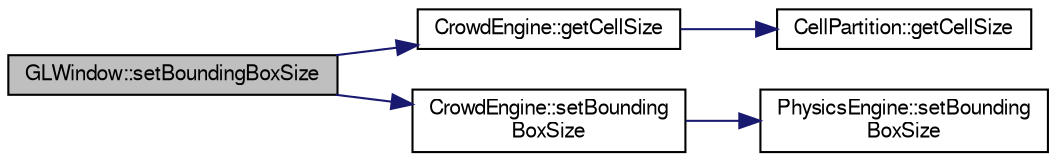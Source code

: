 digraph "GLWindow::setBoundingBoxSize"
{
  edge [fontname="FreeSans",fontsize="10",labelfontname="FreeSans",labelfontsize="10"];
  node [fontname="FreeSans",fontsize="10",shape=record];
  rankdir="LR";
  Node1 [label="GLWindow::setBoundingBoxSize",height=0.2,width=0.4,color="black", fillcolor="grey75", style="filled" fontcolor="black"];
  Node1 -> Node2 [color="midnightblue",fontsize="10",style="solid",fontname="FreeSans"];
  Node2 [label="CrowdEngine::getCellSize",height=0.2,width=0.4,color="black", fillcolor="white", style="filled",URL="$class_crowd_engine.html#a668b40335832f00bfdb22529195570dc"];
  Node2 -> Node3 [color="midnightblue",fontsize="10",style="solid",fontname="FreeSans"];
  Node3 [label="CellPartition::getCellSize",height=0.2,width=0.4,color="black", fillcolor="white", style="filled",URL="$class_cell_partition.html#a031f8b6ed6f39902065bfb34a0ceac73"];
  Node1 -> Node4 [color="midnightblue",fontsize="10",style="solid",fontname="FreeSans"];
  Node4 [label="CrowdEngine::setBounding\lBoxSize",height=0.2,width=0.4,color="black", fillcolor="white", style="filled",URL="$class_crowd_engine.html#a35896d1ef5fef466e86ac724a3abcb4f",tooltip="Adjust the size of the bounding box. "];
  Node4 -> Node5 [color="midnightblue",fontsize="10",style="solid",fontname="FreeSans"];
  Node5 [label="PhysicsEngine::setBounding\lBoxSize",height=0.2,width=0.4,color="black", fillcolor="white", style="filled",URL="$class_physics_engine.html#afdc53fedd489b317ff2319bdf4dd3b8d"];
}

